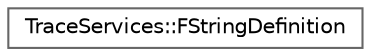 digraph "Graphical Class Hierarchy"
{
 // INTERACTIVE_SVG=YES
 // LATEX_PDF_SIZE
  bgcolor="transparent";
  edge [fontname=Helvetica,fontsize=10,labelfontname=Helvetica,labelfontsize=10];
  node [fontname=Helvetica,fontsize=10,shape=box,height=0.2,width=0.4];
  rankdir="LR";
  Node0 [id="Node000000",label="TraceServices::FStringDefinition",height=0.2,width=0.4,color="grey40", fillcolor="white", style="filled",URL="$df/dad/structTraceServices_1_1FStringDefinition.html",tooltip=" "];
}
